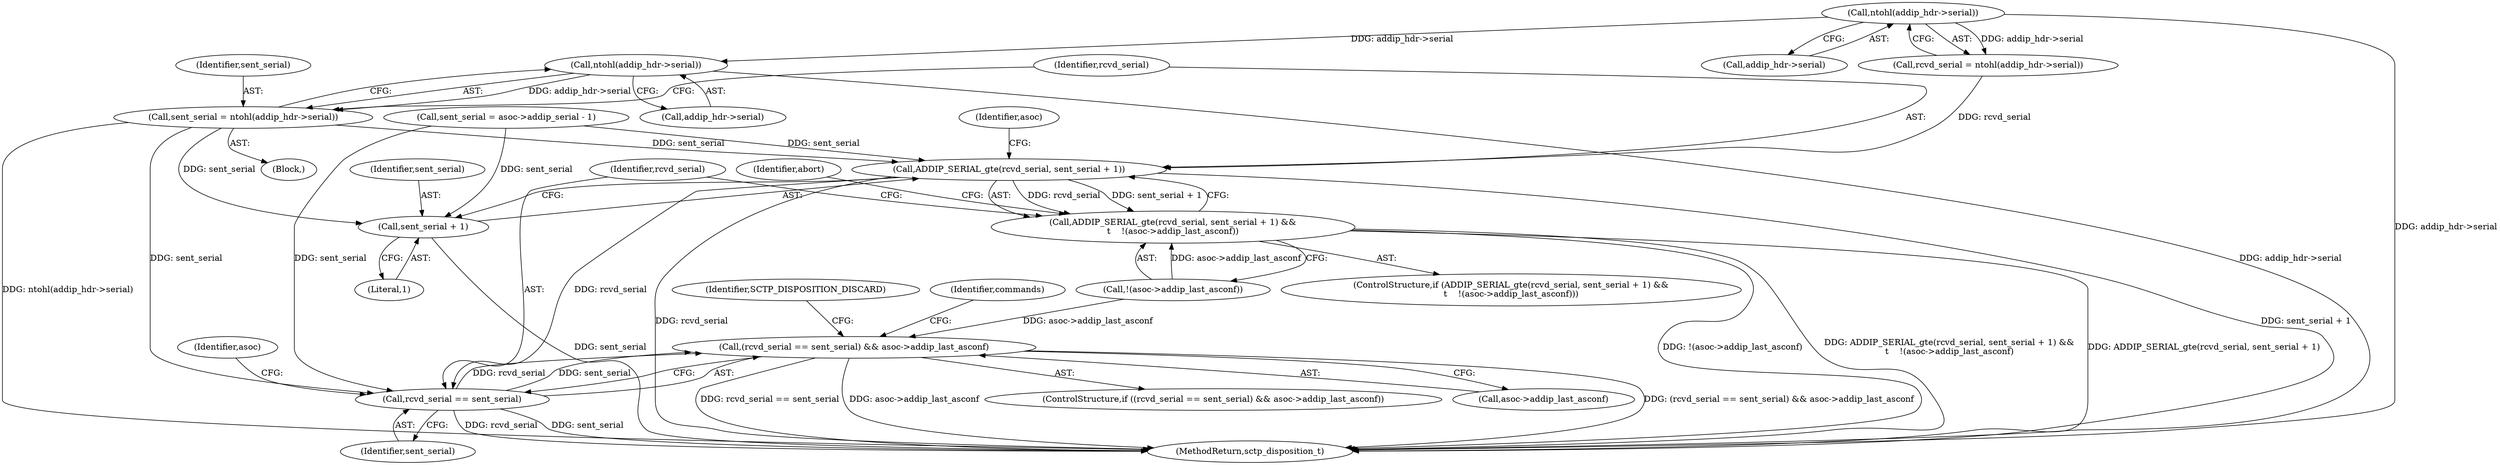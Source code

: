 digraph "0_linux_9de7922bc709eee2f609cd01d98aaedc4cf5ea74_2@pointer" {
"1000233" [label="(Call,ntohl(addip_hdr->serial))"];
"1000196" [label="(Call,ntohl(addip_hdr->serial))"];
"1000231" [label="(Call,sent_serial = ntohl(addip_hdr->serial))"];
"1000248" [label="(Call,ADDIP_SERIAL_gte(rcvd_serial, sent_serial + 1))"];
"1000247" [label="(Call,ADDIP_SERIAL_gte(rcvd_serial, sent_serial + 1) &&\n\t    !(asoc->addip_last_asconf))"];
"1000306" [label="(Call,rcvd_serial == sent_serial)"];
"1000305" [label="(Call,(rcvd_serial == sent_serial) && asoc->addip_last_asconf)"];
"1000250" [label="(Call,sent_serial + 1)"];
"1000306" [label="(Call,rcvd_serial == sent_serial)"];
"1000233" [label="(Call,ntohl(addip_hdr->serial))"];
"1000305" [label="(Call,(rcvd_serial == sent_serial) && asoc->addip_last_asconf)"];
"1000255" [label="(Identifier,asoc)"];
"1000239" [label="(Call,sent_serial = asoc->addip_serial - 1)"];
"1000231" [label="(Call,sent_serial = ntohl(addip_hdr->serial))"];
"1000232" [label="(Identifier,sent_serial)"];
"1000234" [label="(Call,addip_hdr->serial)"];
"1000221" [label="(Block,)"];
"1000310" [label="(Identifier,asoc)"];
"1000251" [label="(Identifier,sent_serial)"];
"1000196" [label="(Call,ntohl(addip_hdr->serial))"];
"1000248" [label="(Call,ADDIP_SERIAL_gte(rcvd_serial, sent_serial + 1))"];
"1000314" [label="(Identifier,commands)"];
"1000375" [label="(MethodReturn,sctp_disposition_t)"];
"1000194" [label="(Call,rcvd_serial = ntohl(addip_hdr->serial))"];
"1000308" [label="(Identifier,sent_serial)"];
"1000259" [label="(Identifier,abort)"];
"1000304" [label="(ControlStructure,if ((rcvd_serial == sent_serial) && asoc->addip_last_asconf))"];
"1000253" [label="(Call,!(asoc->addip_last_asconf))"];
"1000197" [label="(Call,addip_hdr->serial)"];
"1000307" [label="(Identifier,rcvd_serial)"];
"1000249" [label="(Identifier,rcvd_serial)"];
"1000374" [label="(Identifier,SCTP_DISPOSITION_DISCARD)"];
"1000252" [label="(Literal,1)"];
"1000250" [label="(Call,sent_serial + 1)"];
"1000246" [label="(ControlStructure,if (ADDIP_SERIAL_gte(rcvd_serial, sent_serial + 1) &&\n\t    !(asoc->addip_last_asconf)))"];
"1000309" [label="(Call,asoc->addip_last_asconf)"];
"1000247" [label="(Call,ADDIP_SERIAL_gte(rcvd_serial, sent_serial + 1) &&\n\t    !(asoc->addip_last_asconf))"];
"1000233" -> "1000231"  [label="AST: "];
"1000233" -> "1000234"  [label="CFG: "];
"1000234" -> "1000233"  [label="AST: "];
"1000231" -> "1000233"  [label="CFG: "];
"1000233" -> "1000375"  [label="DDG: addip_hdr->serial"];
"1000233" -> "1000231"  [label="DDG: addip_hdr->serial"];
"1000196" -> "1000233"  [label="DDG: addip_hdr->serial"];
"1000196" -> "1000194"  [label="AST: "];
"1000196" -> "1000197"  [label="CFG: "];
"1000197" -> "1000196"  [label="AST: "];
"1000194" -> "1000196"  [label="CFG: "];
"1000196" -> "1000375"  [label="DDG: addip_hdr->serial"];
"1000196" -> "1000194"  [label="DDG: addip_hdr->serial"];
"1000231" -> "1000221"  [label="AST: "];
"1000232" -> "1000231"  [label="AST: "];
"1000249" -> "1000231"  [label="CFG: "];
"1000231" -> "1000375"  [label="DDG: ntohl(addip_hdr->serial)"];
"1000231" -> "1000248"  [label="DDG: sent_serial"];
"1000231" -> "1000250"  [label="DDG: sent_serial"];
"1000231" -> "1000306"  [label="DDG: sent_serial"];
"1000248" -> "1000247"  [label="AST: "];
"1000248" -> "1000250"  [label="CFG: "];
"1000249" -> "1000248"  [label="AST: "];
"1000250" -> "1000248"  [label="AST: "];
"1000255" -> "1000248"  [label="CFG: "];
"1000247" -> "1000248"  [label="CFG: "];
"1000248" -> "1000375"  [label="DDG: sent_serial + 1"];
"1000248" -> "1000375"  [label="DDG: rcvd_serial"];
"1000248" -> "1000247"  [label="DDG: rcvd_serial"];
"1000248" -> "1000247"  [label="DDG: sent_serial + 1"];
"1000194" -> "1000248"  [label="DDG: rcvd_serial"];
"1000239" -> "1000248"  [label="DDG: sent_serial"];
"1000248" -> "1000306"  [label="DDG: rcvd_serial"];
"1000247" -> "1000246"  [label="AST: "];
"1000247" -> "1000253"  [label="CFG: "];
"1000253" -> "1000247"  [label="AST: "];
"1000259" -> "1000247"  [label="CFG: "];
"1000307" -> "1000247"  [label="CFG: "];
"1000247" -> "1000375"  [label="DDG: ADDIP_SERIAL_gte(rcvd_serial, sent_serial + 1)"];
"1000247" -> "1000375"  [label="DDG: !(asoc->addip_last_asconf)"];
"1000247" -> "1000375"  [label="DDG: ADDIP_SERIAL_gte(rcvd_serial, sent_serial + 1) &&\n\t    !(asoc->addip_last_asconf)"];
"1000253" -> "1000247"  [label="DDG: asoc->addip_last_asconf"];
"1000306" -> "1000305"  [label="AST: "];
"1000306" -> "1000308"  [label="CFG: "];
"1000307" -> "1000306"  [label="AST: "];
"1000308" -> "1000306"  [label="AST: "];
"1000310" -> "1000306"  [label="CFG: "];
"1000305" -> "1000306"  [label="CFG: "];
"1000306" -> "1000375"  [label="DDG: rcvd_serial"];
"1000306" -> "1000375"  [label="DDG: sent_serial"];
"1000306" -> "1000305"  [label="DDG: rcvd_serial"];
"1000306" -> "1000305"  [label="DDG: sent_serial"];
"1000239" -> "1000306"  [label="DDG: sent_serial"];
"1000305" -> "1000304"  [label="AST: "];
"1000305" -> "1000309"  [label="CFG: "];
"1000309" -> "1000305"  [label="AST: "];
"1000314" -> "1000305"  [label="CFG: "];
"1000374" -> "1000305"  [label="CFG: "];
"1000305" -> "1000375"  [label="DDG: asoc->addip_last_asconf"];
"1000305" -> "1000375"  [label="DDG: (rcvd_serial == sent_serial) && asoc->addip_last_asconf"];
"1000305" -> "1000375"  [label="DDG: rcvd_serial == sent_serial"];
"1000253" -> "1000305"  [label="DDG: asoc->addip_last_asconf"];
"1000250" -> "1000252"  [label="CFG: "];
"1000251" -> "1000250"  [label="AST: "];
"1000252" -> "1000250"  [label="AST: "];
"1000250" -> "1000375"  [label="DDG: sent_serial"];
"1000239" -> "1000250"  [label="DDG: sent_serial"];
}
